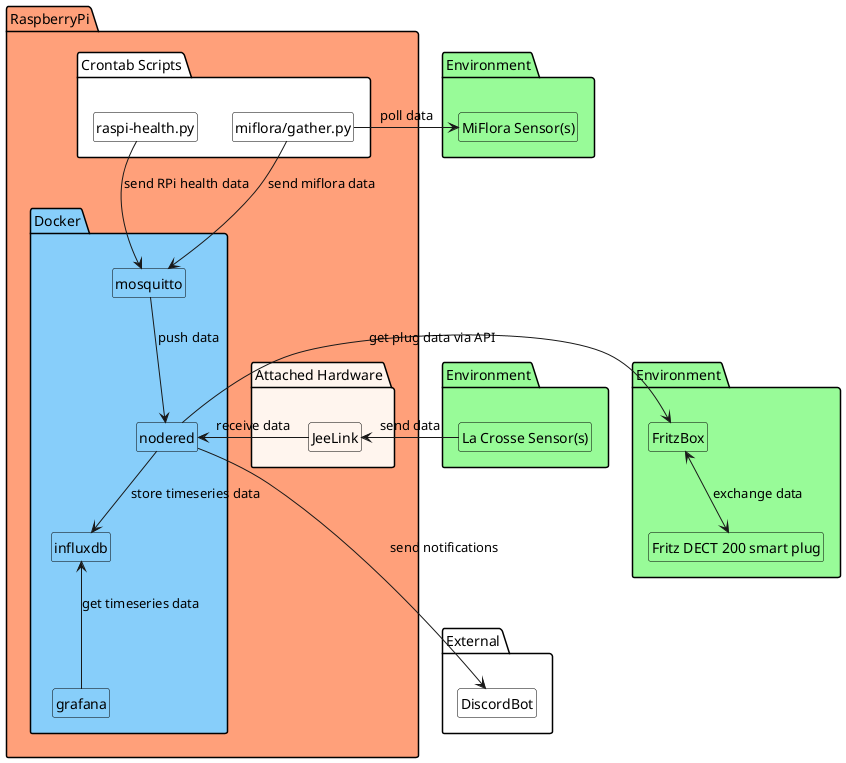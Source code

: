 @startuml
skinparam shadowing false

skinparam package {
  BackgroundColor white
  BorderColor black
  FontStyle italic bold

  BackgroundColor<<Environment>> PaleGreen
  BackgroundColor<<RaspberryPi>> LightSalmon
  BackgroundColor<<Hardware>> SeaShell
  BackgroundColor<<Docker>> LightSkyBlue
}

skinparam class {
  BackgroundColor none
  BorderColor Black
}

hide members
hide circle
hide stereotype

package "Environment" as E1 <<Environment>> {
  class "La Crosse Sensor(s)" as sensorLacrosse
}

package "Environment" as E2 <<Environment>> {
  class "MiFlora Sensor(s)" as sensorMiflora
}

package "Environment" as E3 <<Environment>> {
  class "FritzBox" as fritzBox
  class "Fritz DECT 200 smart plug" as fritzPlug
  fritzPlug <-up-> fritzBox: exchange data
}

package RaspberryPi <<RaspberryPi>> {
  package "Attached Hardware" <<Hardware>> {
    class "JeeLink" as jeelink
  }

  package Docker <<Docker>> {
    class nodered
    class grafana
    class influxdb
    class mosquitto

    mosquitto -down-> nodered: push data
    nodered -down-> influxdb: store timeseries data
    grafana -up-> influxdb: get timeseries data
  }

  package "Crontab Scripts" {
    class "raspi-health.py" as scriptRaspiHealth
    class "miflora/gather.py" as scriptMiflora

    scriptRaspiHealth -right[hidden]-> scriptMiflora
  }

  scriptRaspiHealth -down-> mosquitto: send RPi health data
}

package "External" as Ex {
  class "DiscordBot" as discord
}

sensorLacrosse -left-> jeelink: send data
jeelink -left-> nodered : receive data
scriptMiflora -right-> sensorMiflora: poll data
scriptMiflora -down-> mosquitto: send miflora data
nodered -down--> discord: send notifications
nodered -left-> fritzBox: get plug data via API
@enduml
